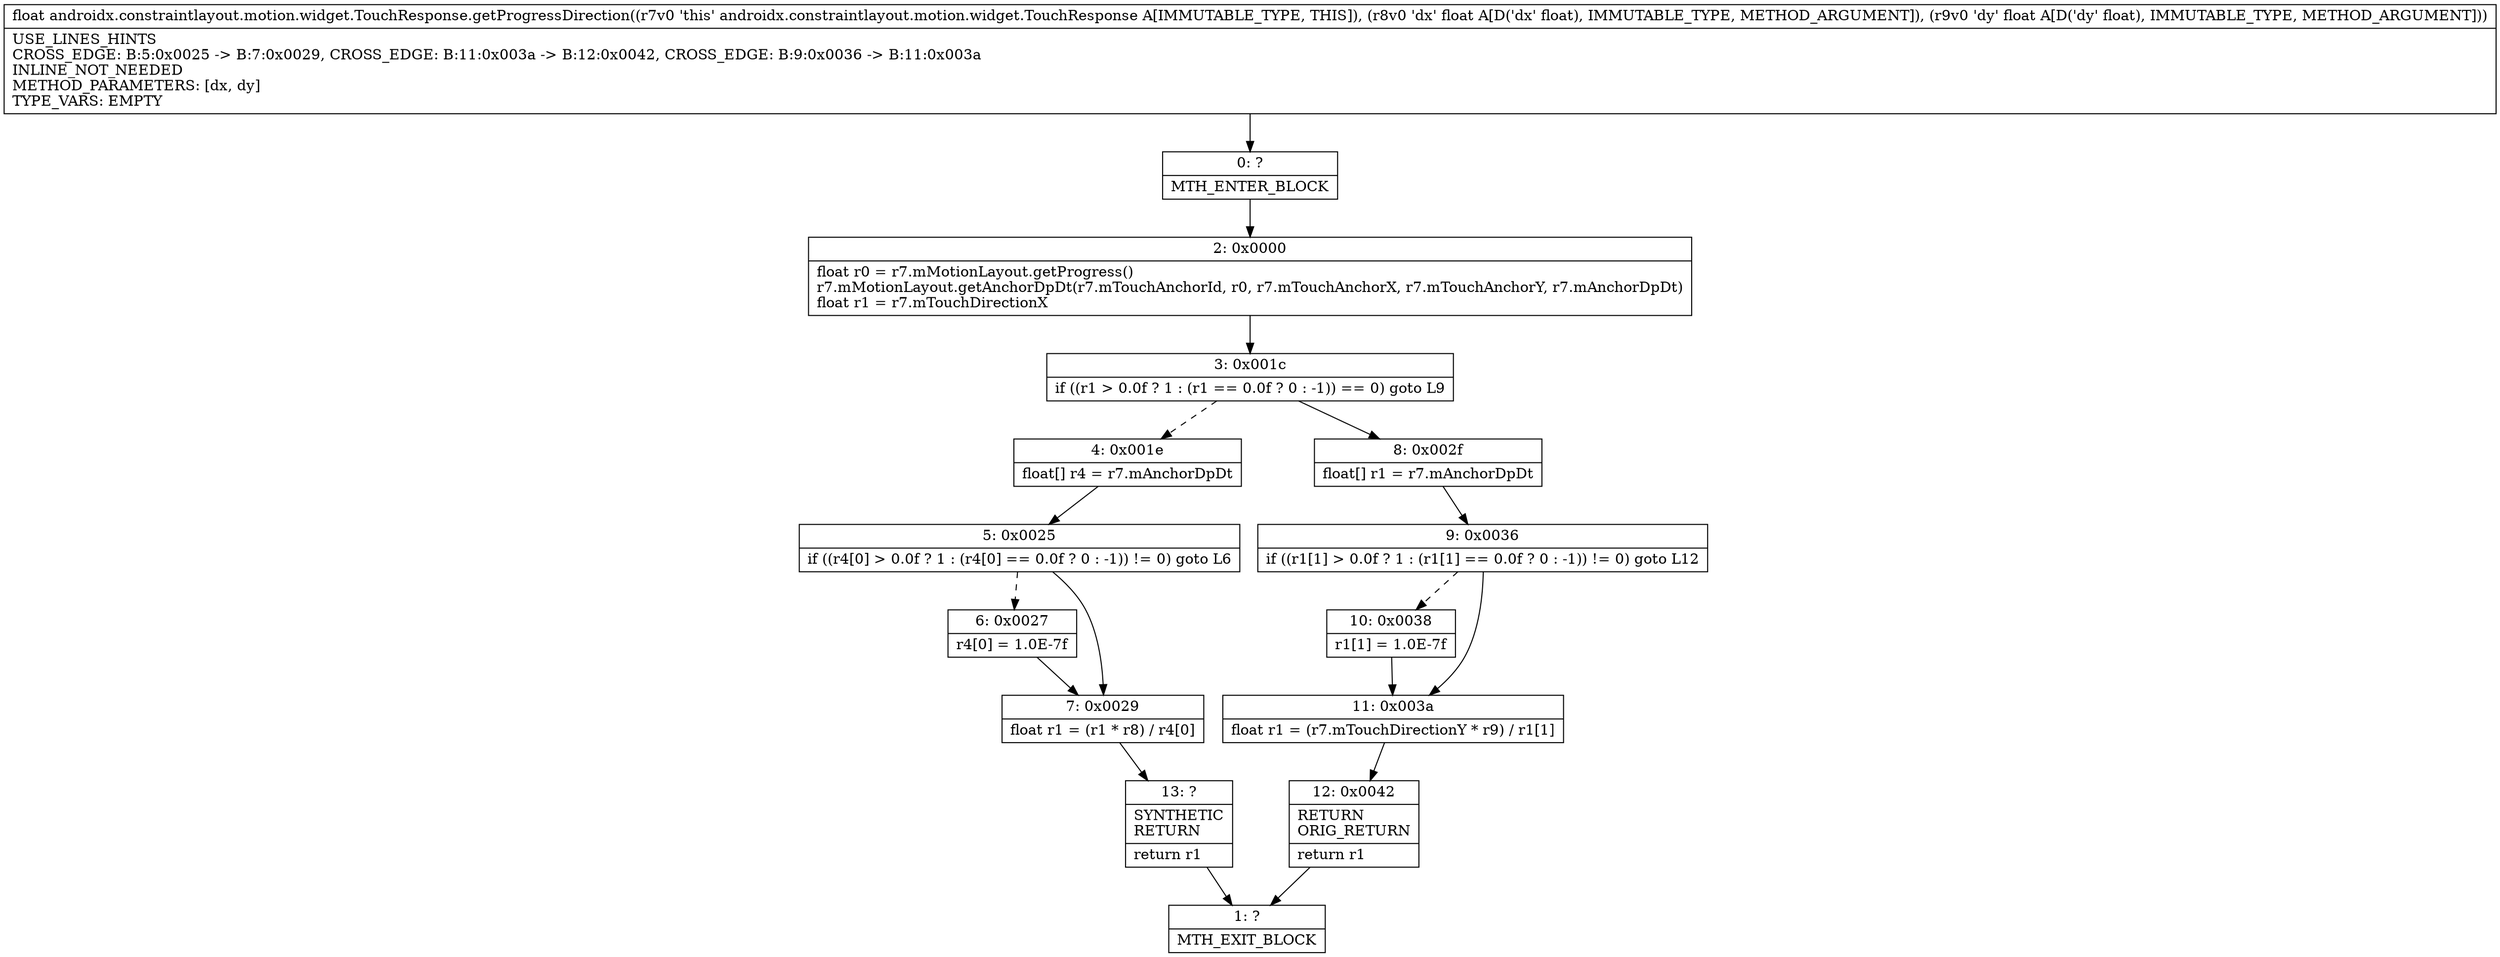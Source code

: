 digraph "CFG forandroidx.constraintlayout.motion.widget.TouchResponse.getProgressDirection(FF)F" {
Node_0 [shape=record,label="{0\:\ ?|MTH_ENTER_BLOCK\l}"];
Node_2 [shape=record,label="{2\:\ 0x0000|float r0 = r7.mMotionLayout.getProgress()\lr7.mMotionLayout.getAnchorDpDt(r7.mTouchAnchorId, r0, r7.mTouchAnchorX, r7.mTouchAnchorY, r7.mAnchorDpDt)\lfloat r1 = r7.mTouchDirectionX\l}"];
Node_3 [shape=record,label="{3\:\ 0x001c|if ((r1 \> 0.0f ? 1 : (r1 == 0.0f ? 0 : \-1)) == 0) goto L9\l}"];
Node_4 [shape=record,label="{4\:\ 0x001e|float[] r4 = r7.mAnchorDpDt\l}"];
Node_5 [shape=record,label="{5\:\ 0x0025|if ((r4[0] \> 0.0f ? 1 : (r4[0] == 0.0f ? 0 : \-1)) != 0) goto L6\l}"];
Node_6 [shape=record,label="{6\:\ 0x0027|r4[0] = 1.0E\-7f\l}"];
Node_7 [shape=record,label="{7\:\ 0x0029|float r1 = (r1 * r8) \/ r4[0]\l}"];
Node_13 [shape=record,label="{13\:\ ?|SYNTHETIC\lRETURN\l|return r1\l}"];
Node_1 [shape=record,label="{1\:\ ?|MTH_EXIT_BLOCK\l}"];
Node_8 [shape=record,label="{8\:\ 0x002f|float[] r1 = r7.mAnchorDpDt\l}"];
Node_9 [shape=record,label="{9\:\ 0x0036|if ((r1[1] \> 0.0f ? 1 : (r1[1] == 0.0f ? 0 : \-1)) != 0) goto L12\l}"];
Node_10 [shape=record,label="{10\:\ 0x0038|r1[1] = 1.0E\-7f\l}"];
Node_11 [shape=record,label="{11\:\ 0x003a|float r1 = (r7.mTouchDirectionY * r9) \/ r1[1]\l}"];
Node_12 [shape=record,label="{12\:\ 0x0042|RETURN\lORIG_RETURN\l|return r1\l}"];
MethodNode[shape=record,label="{float androidx.constraintlayout.motion.widget.TouchResponse.getProgressDirection((r7v0 'this' androidx.constraintlayout.motion.widget.TouchResponse A[IMMUTABLE_TYPE, THIS]), (r8v0 'dx' float A[D('dx' float), IMMUTABLE_TYPE, METHOD_ARGUMENT]), (r9v0 'dy' float A[D('dy' float), IMMUTABLE_TYPE, METHOD_ARGUMENT]))  | USE_LINES_HINTS\lCROSS_EDGE: B:5:0x0025 \-\> B:7:0x0029, CROSS_EDGE: B:11:0x003a \-\> B:12:0x0042, CROSS_EDGE: B:9:0x0036 \-\> B:11:0x003a\lINLINE_NOT_NEEDED\lMETHOD_PARAMETERS: [dx, dy]\lTYPE_VARS: EMPTY\l}"];
MethodNode -> Node_0;Node_0 -> Node_2;
Node_2 -> Node_3;
Node_3 -> Node_4[style=dashed];
Node_3 -> Node_8;
Node_4 -> Node_5;
Node_5 -> Node_6[style=dashed];
Node_5 -> Node_7;
Node_6 -> Node_7;
Node_7 -> Node_13;
Node_13 -> Node_1;
Node_8 -> Node_9;
Node_9 -> Node_10[style=dashed];
Node_9 -> Node_11;
Node_10 -> Node_11;
Node_11 -> Node_12;
Node_12 -> Node_1;
}

